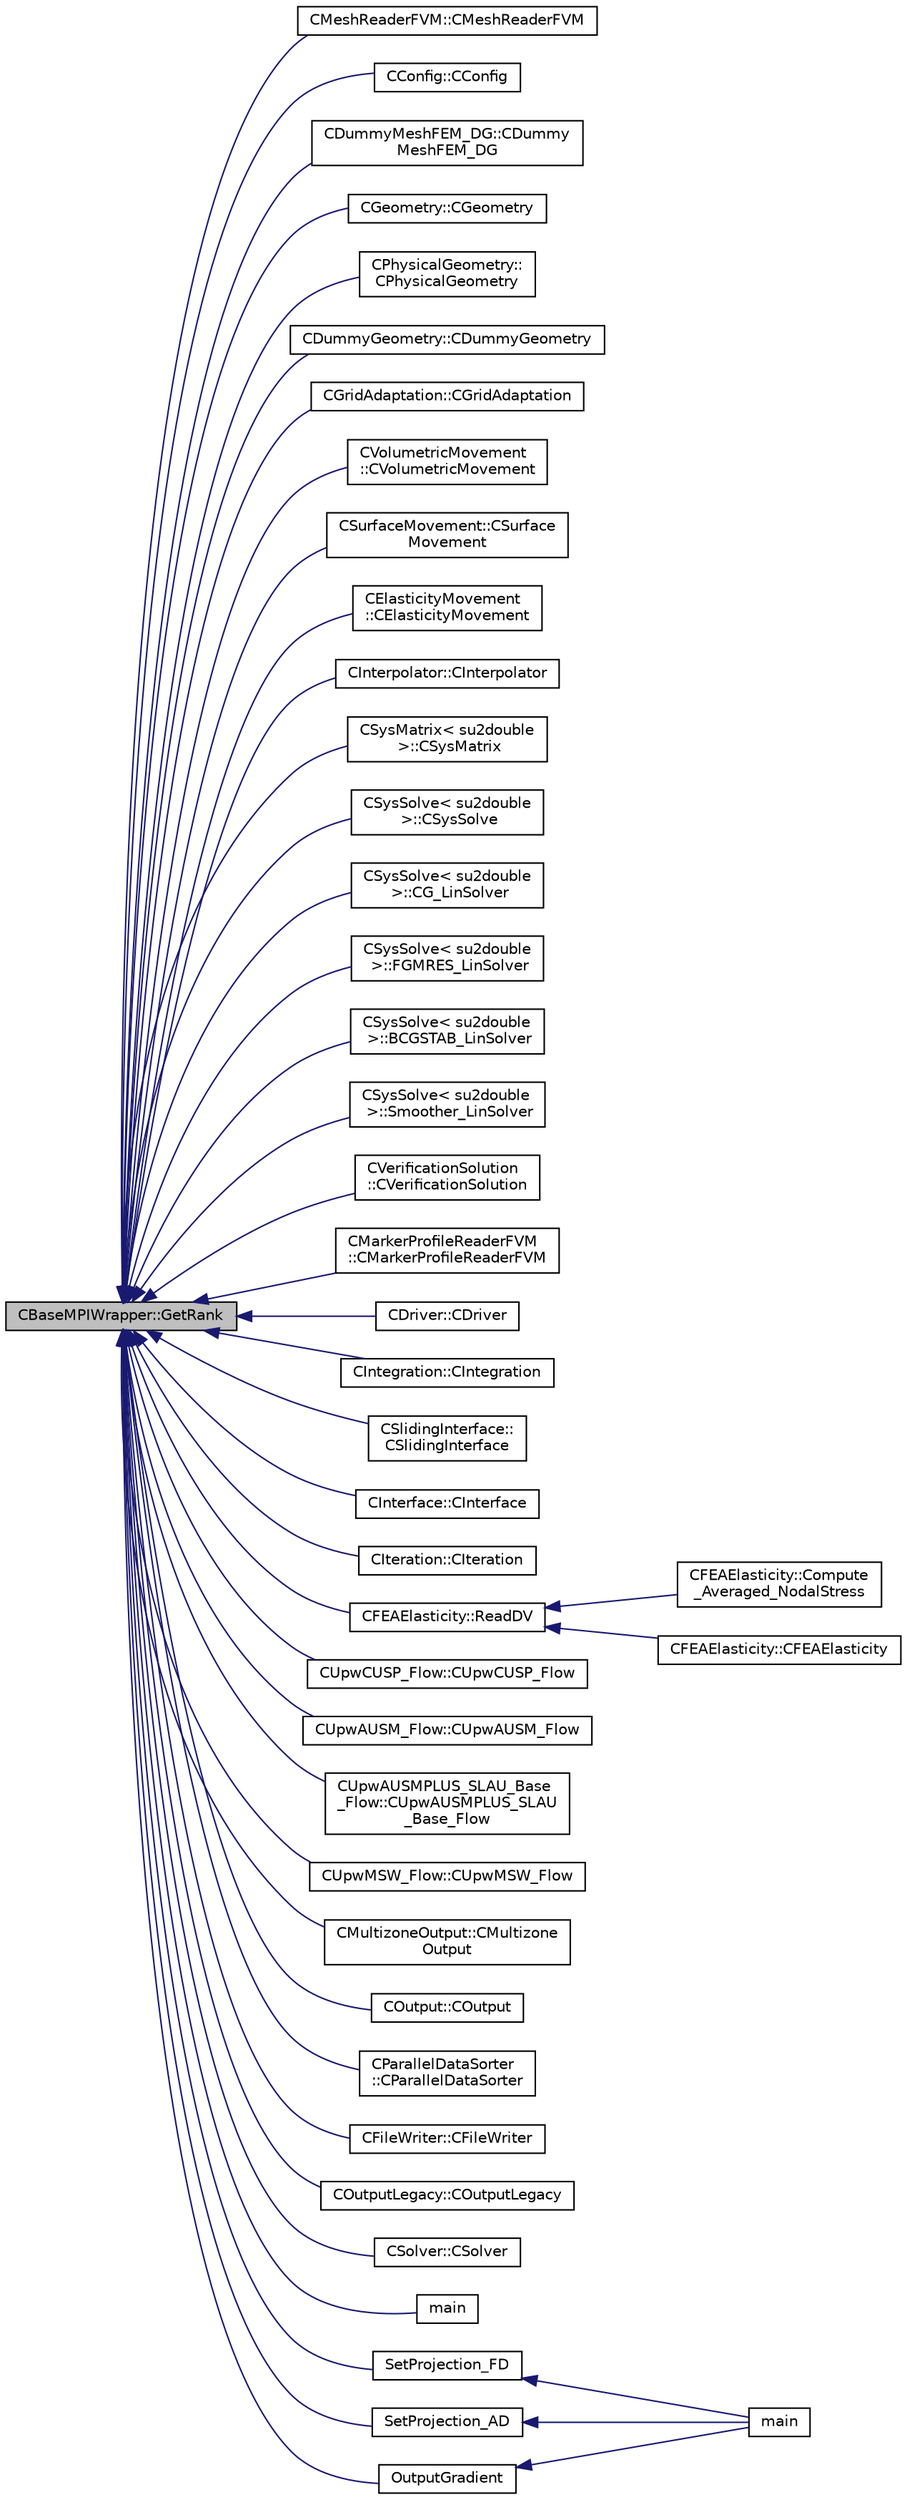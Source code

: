 digraph "CBaseMPIWrapper::GetRank"
{
  edge [fontname="Helvetica",fontsize="10",labelfontname="Helvetica",labelfontsize="10"];
  node [fontname="Helvetica",fontsize="10",shape=record];
  rankdir="LR";
  Node2294 [label="CBaseMPIWrapper::GetRank",height=0.2,width=0.4,color="black", fillcolor="grey75", style="filled", fontcolor="black"];
  Node2294 -> Node2295 [dir="back",color="midnightblue",fontsize="10",style="solid",fontname="Helvetica"];
  Node2295 [label="CMeshReaderFVM::CMeshReaderFVM",height=0.2,width=0.4,color="black", fillcolor="white", style="filled",URL="$class_c_mesh_reader_f_v_m.html#a8d3099dc95828ab7ccb233fe4d0edd2b",tooltip="Constructor of the CMeshReaderFVM class. "];
  Node2294 -> Node2296 [dir="back",color="midnightblue",fontsize="10",style="solid",fontname="Helvetica"];
  Node2296 [label="CConfig::CConfig",height=0.2,width=0.4,color="black", fillcolor="white", style="filled",URL="$class_c_config.html#a3298c6c9512a61554a459c5988b9e97a",tooltip="Constructor of the class which reads the input file. "];
  Node2294 -> Node2297 [dir="back",color="midnightblue",fontsize="10",style="solid",fontname="Helvetica"];
  Node2297 [label="CDummyMeshFEM_DG::CDummy\lMeshFEM_DG",height=0.2,width=0.4,color="black", fillcolor="white", style="filled",URL="$class_c_dummy_mesh_f_e_m___d_g.html#a292c0e183f7ee0db7badeccc4bd05ac4",tooltip="Constructor of the class. "];
  Node2294 -> Node2298 [dir="back",color="midnightblue",fontsize="10",style="solid",fontname="Helvetica"];
  Node2298 [label="CGeometry::CGeometry",height=0.2,width=0.4,color="black", fillcolor="white", style="filled",URL="$class_c_geometry.html#ac1d3f9b2e743b415f55a5cee6e49701e",tooltip="Constructor of the class. "];
  Node2294 -> Node2299 [dir="back",color="midnightblue",fontsize="10",style="solid",fontname="Helvetica"];
  Node2299 [label="CPhysicalGeometry::\lCPhysicalGeometry",height=0.2,width=0.4,color="black", fillcolor="white", style="filled",URL="$class_c_physical_geometry.html#ac7fbd638f705030b7a97e14414d86088",tooltip="Constructor of the class. "];
  Node2294 -> Node2300 [dir="back",color="midnightblue",fontsize="10",style="solid",fontname="Helvetica"];
  Node2300 [label="CDummyGeometry::CDummyGeometry",height=0.2,width=0.4,color="black", fillcolor="white", style="filled",URL="$class_c_dummy_geometry.html#a4aa99e7c9145b9f4e3809a91f103606b",tooltip="Constructor of the class. "];
  Node2294 -> Node2301 [dir="back",color="midnightblue",fontsize="10",style="solid",fontname="Helvetica"];
  Node2301 [label="CGridAdaptation::CGridAdaptation",height=0.2,width=0.4,color="black", fillcolor="white", style="filled",URL="$class_c_grid_adaptation.html#aa56180de4fae01bafa6d79ec9ea72b62",tooltip="Constructor of the class. "];
  Node2294 -> Node2302 [dir="back",color="midnightblue",fontsize="10",style="solid",fontname="Helvetica"];
  Node2302 [label="CVolumetricMovement\l::CVolumetricMovement",height=0.2,width=0.4,color="black", fillcolor="white", style="filled",URL="$class_c_volumetric_movement.html#a6a95354e05a54fa2d2422f07de8bcc78",tooltip="Constructor of the class. "];
  Node2294 -> Node2303 [dir="back",color="midnightblue",fontsize="10",style="solid",fontname="Helvetica"];
  Node2303 [label="CSurfaceMovement::CSurface\lMovement",height=0.2,width=0.4,color="black", fillcolor="white", style="filled",URL="$class_c_surface_movement.html#a9a4656fd81c1d47642db1ac3c0e34026",tooltip="Constructor of the class. "];
  Node2294 -> Node2304 [dir="back",color="midnightblue",fontsize="10",style="solid",fontname="Helvetica"];
  Node2304 [label="CElasticityMovement\l::CElasticityMovement",height=0.2,width=0.4,color="black", fillcolor="white", style="filled",URL="$class_c_elasticity_movement.html#aedba9ef8d94cdc6bdcbff42dadaca6c9",tooltip="Constructor of the class. "];
  Node2294 -> Node2305 [dir="back",color="midnightblue",fontsize="10",style="solid",fontname="Helvetica"];
  Node2305 [label="CInterpolator::CInterpolator",height=0.2,width=0.4,color="black", fillcolor="white", style="filled",URL="$class_c_interpolator.html#a451cfaa13e6a4adaea370f652d6b4057",tooltip="Vector which stores the target geometry. "];
  Node2294 -> Node2306 [dir="back",color="midnightblue",fontsize="10",style="solid",fontname="Helvetica"];
  Node2306 [label="CSysMatrix\< su2double\l \>::CSysMatrix",height=0.2,width=0.4,color="black", fillcolor="white", style="filled",URL="$class_c_sys_matrix.html#a6cf49a4f57520b363f596dc4f984442b",tooltip="Constructor of the class. "];
  Node2294 -> Node2307 [dir="back",color="midnightblue",fontsize="10",style="solid",fontname="Helvetica"];
  Node2307 [label="CSysSolve\< su2double\l \>::CSysSolve",height=0.2,width=0.4,color="black", fillcolor="white", style="filled",URL="$class_c_sys_solve.html#a9956280d6f5b70740a7e4a435bf175ca",tooltip="default constructor of the class. "];
  Node2294 -> Node2308 [dir="back",color="midnightblue",fontsize="10",style="solid",fontname="Helvetica"];
  Node2308 [label="CSysSolve\< su2double\l \>::CG_LinSolver",height=0.2,width=0.4,color="black", fillcolor="white", style="filled",URL="$class_c_sys_solve.html#a3e3c1440f7b8eea3db41ca6d2eb1c5c4",tooltip="Conjugate Gradient method. "];
  Node2294 -> Node2309 [dir="back",color="midnightblue",fontsize="10",style="solid",fontname="Helvetica"];
  Node2309 [label="CSysSolve\< su2double\l \>::FGMRES_LinSolver",height=0.2,width=0.4,color="black", fillcolor="white", style="filled",URL="$class_c_sys_solve.html#ab1ea21d138282caf1e9314168c5764f0",tooltip="Flexible Generalized Minimal Residual method. "];
  Node2294 -> Node2310 [dir="back",color="midnightblue",fontsize="10",style="solid",fontname="Helvetica"];
  Node2310 [label="CSysSolve\< su2double\l \>::BCGSTAB_LinSolver",height=0.2,width=0.4,color="black", fillcolor="white", style="filled",URL="$class_c_sys_solve.html#a189cd58cff5e7d3c926a4c7485e3ca4c",tooltip="Biconjugate Gradient Stabilized Method (BCGSTAB) "];
  Node2294 -> Node2311 [dir="back",color="midnightblue",fontsize="10",style="solid",fontname="Helvetica"];
  Node2311 [label="CSysSolve\< su2double\l \>::Smoother_LinSolver",height=0.2,width=0.4,color="black", fillcolor="white", style="filled",URL="$class_c_sys_solve.html#a5ec66ab50114000b93357b38e93f5073",tooltip="Generic smoother (modified Richardson iteration with preconditioner) "];
  Node2294 -> Node2312 [dir="back",color="midnightblue",fontsize="10",style="solid",fontname="Helvetica"];
  Node2312 [label="CVerificationSolution\l::CVerificationSolution",height=0.2,width=0.4,color="black", fillcolor="white", style="filled",URL="$class_c_verification_solution.html#accc7b5d0ebf27bb8c8932fab80c6f42e"];
  Node2294 -> Node2313 [dir="back",color="midnightblue",fontsize="10",style="solid",fontname="Helvetica"];
  Node2313 [label="CMarkerProfileReaderFVM\l::CMarkerProfileReaderFVM",height=0.2,width=0.4,color="black", fillcolor="white", style="filled",URL="$class_c_marker_profile_reader_f_v_m.html#ae71685963035820f14450c0bebba6d08",tooltip="Constructor of the CMarkerProfileReaderFVM class. "];
  Node2294 -> Node2314 [dir="back",color="midnightblue",fontsize="10",style="solid",fontname="Helvetica"];
  Node2314 [label="CDriver::CDriver",height=0.2,width=0.4,color="black", fillcolor="white", style="filled",URL="$class_c_driver.html#a3fca4a013a6efa9bbb38fe78a86b5f3d",tooltip="Constructor of the class. "];
  Node2294 -> Node2315 [dir="back",color="midnightblue",fontsize="10",style="solid",fontname="Helvetica"];
  Node2315 [label="CIntegration::CIntegration",height=0.2,width=0.4,color="black", fillcolor="white", style="filled",URL="$class_c_integration.html#a16b034bdb17983b325e49500cc04529b",tooltip="Constructor of the class. "];
  Node2294 -> Node2316 [dir="back",color="midnightblue",fontsize="10",style="solid",fontname="Helvetica"];
  Node2316 [label="CSlidingInterface::\lCSlidingInterface",height=0.2,width=0.4,color="black", fillcolor="white", style="filled",URL="$class_c_sliding_interface.html#ac5f4a8bdb13d71a671d2893f51328106"];
  Node2294 -> Node2317 [dir="back",color="midnightblue",fontsize="10",style="solid",fontname="Helvetica"];
  Node2317 [label="CInterface::CInterface",height=0.2,width=0.4,color="black", fillcolor="white", style="filled",URL="$class_c_interface.html#a2a07a6b9a83ffdb63c5bd75b20538fe4",tooltip="Constructor of the class. "];
  Node2294 -> Node2318 [dir="back",color="midnightblue",fontsize="10",style="solid",fontname="Helvetica"];
  Node2318 [label="CIteration::CIteration",height=0.2,width=0.4,color="black", fillcolor="white", style="filled",URL="$class_c_iteration.html#a39be84a1ff56f5daa37f17de0ce73b03",tooltip="Constructor of the class. "];
  Node2294 -> Node2319 [dir="back",color="midnightblue",fontsize="10",style="solid",fontname="Helvetica"];
  Node2319 [label="CFEAElasticity::ReadDV",height=0.2,width=0.4,color="black", fillcolor="white", style="filled",URL="$class_c_f_e_a_elasticity.html#a5ba01ed97970de8f05bc7f27d5b348c9",tooltip="Read design variables from file. "];
  Node2319 -> Node2320 [dir="back",color="midnightblue",fontsize="10",style="solid",fontname="Helvetica"];
  Node2320 [label="CFEAElasticity::Compute\l_Averaged_NodalStress",height=0.2,width=0.4,color="black", fillcolor="white", style="filled",URL="$class_c_f_e_a_elasticity.html#a6f4e060171104f6a9658a4a173825033",tooltip="Compute averaged nodal stresses (for post processing). "];
  Node2319 -> Node2321 [dir="back",color="midnightblue",fontsize="10",style="solid",fontname="Helvetica"];
  Node2321 [label="CFEAElasticity::CFEAElasticity",height=0.2,width=0.4,color="black", fillcolor="white", style="filled",URL="$class_c_f_e_a_elasticity.html#ad1c14749a7ca01a53ad55fe1f7297c06",tooltip="Constructor of the class (overload). "];
  Node2294 -> Node2322 [dir="back",color="midnightblue",fontsize="10",style="solid",fontname="Helvetica"];
  Node2322 [label="CUpwCUSP_Flow::CUpwCUSP_Flow",height=0.2,width=0.4,color="black", fillcolor="white", style="filled",URL="$class_c_upw_c_u_s_p___flow.html#abd4a935eb9480167e8fa4b92616ec4d9",tooltip="Constructor of the class. "];
  Node2294 -> Node2323 [dir="back",color="midnightblue",fontsize="10",style="solid",fontname="Helvetica"];
  Node2323 [label="CUpwAUSM_Flow::CUpwAUSM_Flow",height=0.2,width=0.4,color="black", fillcolor="white", style="filled",URL="$class_c_upw_a_u_s_m___flow.html#ac2e2536a0aec8c275ec252f74e76a57e",tooltip="Constructor of the class. "];
  Node2294 -> Node2324 [dir="back",color="midnightblue",fontsize="10",style="solid",fontname="Helvetica"];
  Node2324 [label="CUpwAUSMPLUS_SLAU_Base\l_Flow::CUpwAUSMPLUS_SLAU\l_Base_Flow",height=0.2,width=0.4,color="black", fillcolor="white", style="filled",URL="$class_c_upw_a_u_s_m_p_l_u_s___s_l_a_u___base___flow.html#ad133ca321918b511ff63ffb4a22c9290",tooltip="Constructor of the class. "];
  Node2294 -> Node2325 [dir="back",color="midnightblue",fontsize="10",style="solid",fontname="Helvetica"];
  Node2325 [label="CUpwMSW_Flow::CUpwMSW_Flow",height=0.2,width=0.4,color="black", fillcolor="white", style="filled",URL="$class_c_upw_m_s_w___flow.html#a843ebaeeeb106e9ed3121a214b894ccc",tooltip="Constructor of the class. "];
  Node2294 -> Node2326 [dir="back",color="midnightblue",fontsize="10",style="solid",fontname="Helvetica"];
  Node2326 [label="CMultizoneOutput::CMultizone\lOutput",height=0.2,width=0.4,color="black", fillcolor="white", style="filled",URL="$class_c_multizone_output.html#a7100cd9a661c73bd1d2f895485da5783",tooltip="Constructor of the class. "];
  Node2294 -> Node2327 [dir="back",color="midnightblue",fontsize="10",style="solid",fontname="Helvetica"];
  Node2327 [label="COutput::COutput",height=0.2,width=0.4,color="black", fillcolor="white", style="filled",URL="$class_c_output.html#afde3302dfdb18e8a1c50e3cab2e668ba",tooltip="Constructor of the class. "];
  Node2294 -> Node2328 [dir="back",color="midnightblue",fontsize="10",style="solid",fontname="Helvetica"];
  Node2328 [label="CParallelDataSorter\l::CParallelDataSorter",height=0.2,width=0.4,color="black", fillcolor="white", style="filled",URL="$class_c_parallel_data_sorter.html#a11dad340d2b784c6eddf562fe4c6a78f",tooltip="Constructor. "];
  Node2294 -> Node2329 [dir="back",color="midnightblue",fontsize="10",style="solid",fontname="Helvetica"];
  Node2329 [label="CFileWriter::CFileWriter",height=0.2,width=0.4,color="black", fillcolor="white", style="filled",URL="$class_c_file_writer.html#ad47fa7229755484644102e92940ad22d",tooltip="Construct a file writer using field names, file extension and dimension. "];
  Node2294 -> Node2330 [dir="back",color="midnightblue",fontsize="10",style="solid",fontname="Helvetica"];
  Node2330 [label="COutputLegacy::COutputLegacy",height=0.2,width=0.4,color="black", fillcolor="white", style="filled",URL="$class_c_output_legacy.html#afb0a799ee8efdded5660c12de884ce9c",tooltip="Constructor of the class. "];
  Node2294 -> Node2331 [dir="back",color="midnightblue",fontsize="10",style="solid",fontname="Helvetica"];
  Node2331 [label="CSolver::CSolver",height=0.2,width=0.4,color="black", fillcolor="white", style="filled",URL="$class_c_solver.html#a4eb6819767897d2d0b3e74fde933080b",tooltip="Constructor of the class. "];
  Node2294 -> Node2332 [dir="back",color="midnightblue",fontsize="10",style="solid",fontname="Helvetica"];
  Node2332 [label="main",height=0.2,width=0.4,color="black", fillcolor="white", style="filled",URL="$_s_u2___d_e_f_8cpp.html#a0ddf1224851353fc92bfbff6f499fa97"];
  Node2294 -> Node2333 [dir="back",color="midnightblue",fontsize="10",style="solid",fontname="Helvetica"];
  Node2333 [label="SetProjection_FD",height=0.2,width=0.4,color="black", fillcolor="white", style="filled",URL="$_s_u2___d_o_t_8cpp.html#a5c5163a755085e03f1dfa23aeb7e21f2",tooltip="Projection of the surface sensitivity using finite differences (FD). "];
  Node2333 -> Node2334 [dir="back",color="midnightblue",fontsize="10",style="solid",fontname="Helvetica"];
  Node2334 [label="main",height=0.2,width=0.4,color="black", fillcolor="white", style="filled",URL="$_s_u2___d_o_t_8cpp.html#a0ddf1224851353fc92bfbff6f499fa97"];
  Node2294 -> Node2335 [dir="back",color="midnightblue",fontsize="10",style="solid",fontname="Helvetica"];
  Node2335 [label="SetProjection_AD",height=0.2,width=0.4,color="black", fillcolor="white", style="filled",URL="$_s_u2___d_o_t_8cpp.html#a3fceed882e8eb3d6796c8e8396af7d87",tooltip="Projection of the surface sensitivity using algorithmic differentiation (AD). "];
  Node2335 -> Node2334 [dir="back",color="midnightblue",fontsize="10",style="solid",fontname="Helvetica"];
  Node2294 -> Node2336 [dir="back",color="midnightblue",fontsize="10",style="solid",fontname="Helvetica"];
  Node2336 [label="OutputGradient",height=0.2,width=0.4,color="black", fillcolor="white", style="filled",URL="$_s_u2___d_o_t_8cpp.html#a6325f0b5516157a9727d2fda90883491",tooltip="Prints the gradient information to a file. "];
  Node2336 -> Node2334 [dir="back",color="midnightblue",fontsize="10",style="solid",fontname="Helvetica"];
}
